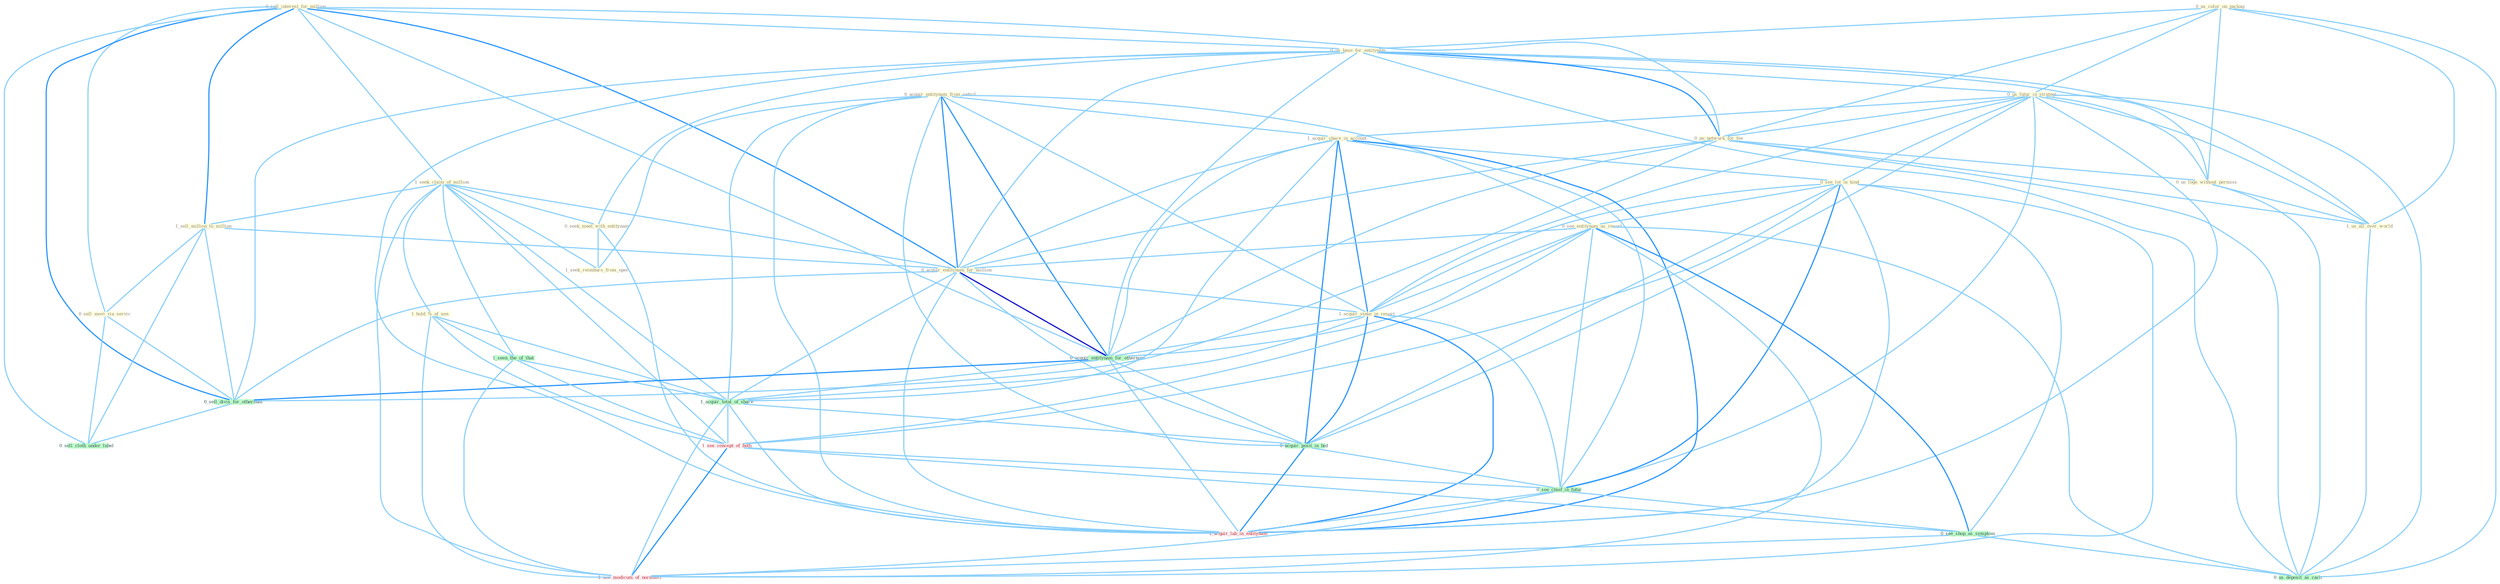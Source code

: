 Graph G{ 
    node
    [shape=polygon,style=filled,width=.5,height=.06,color="#BDFCC9",fixedsize=true,fontsize=4,
    fontcolor="#2f4f4f"];
    {node
    [color="#ffffe0", fontcolor="#8b7d6b"] "0_sell_interest_for_million " "1_seek_claim_of_million " "0_acquir_entitynam_from_vehicl " "0_us_color_on_packag " "0_us_base_for_entitynam " "0_us_futur_in_strategi " "1_hold_%_of_yen " "1_acquir_share_in_account " "0_us_network_for_fee " "0_us_logo_without_permiss " "0_see_lot_in_kind " "0_see_entitynam_as_resort " "1_sell_million_to_million " "1_us_all_over_world " "0_acquir_entitynam_for_million " "0_seek_meet_with_entitynam " "1_acquir_stake_in_resort " "1_seek_reimburs_from_oper " "0_sell_movi_via_servic "}
{node [color="#fff0f5", fontcolor="#b22222"] "1_see_concept_of_both " "1_acquir_lab_in_entitynam " "1_see_modicum_of_normalci "}
edge [color="#B0E2FF"];

	"0_sell_interest_for_million " -- "1_seek_claim_of_million " [w="1", color="#87cefa" ];
	"0_sell_interest_for_million " -- "0_us_base_for_entitynam " [w="1", color="#87cefa" ];
	"0_sell_interest_for_million " -- "0_us_network_for_fee " [w="1", color="#87cefa" ];
	"0_sell_interest_for_million " -- "1_sell_million_to_million " [w="2", color="#1e90ff" , len=0.8];
	"0_sell_interest_for_million " -- "0_acquir_entitynam_for_million " [w="2", color="#1e90ff" , len=0.8];
	"0_sell_interest_for_million " -- "0_sell_movi_via_servic " [w="1", color="#87cefa" ];
	"0_sell_interest_for_million " -- "0_acquir_entitynam_for_othernum " [w="1", color="#87cefa" ];
	"0_sell_interest_for_million " -- "0_sell_divis_for_othernum " [w="2", color="#1e90ff" , len=0.8];
	"0_sell_interest_for_million " -- "0_sell_cloth_under_label " [w="1", color="#87cefa" ];
	"1_seek_claim_of_million " -- "1_hold_%_of_yen " [w="1", color="#87cefa" ];
	"1_seek_claim_of_million " -- "1_sell_million_to_million " [w="1", color="#87cefa" ];
	"1_seek_claim_of_million " -- "0_acquir_entitynam_for_million " [w="1", color="#87cefa" ];
	"1_seek_claim_of_million " -- "0_seek_meet_with_entitynam " [w="1", color="#87cefa" ];
	"1_seek_claim_of_million " -- "1_seek_reimburs_from_oper " [w="1", color="#87cefa" ];
	"1_seek_claim_of_million " -- "1_seen_the_of_that " [w="1", color="#87cefa" ];
	"1_seek_claim_of_million " -- "1_acquir_total_of_share " [w="1", color="#87cefa" ];
	"1_seek_claim_of_million " -- "1_see_concept_of_both " [w="1", color="#87cefa" ];
	"1_seek_claim_of_million " -- "1_see_modicum_of_normalci " [w="1", color="#87cefa" ];
	"0_acquir_entitynam_from_vehicl " -- "1_acquir_share_in_account " [w="1", color="#87cefa" ];
	"0_acquir_entitynam_from_vehicl " -- "0_see_entitynam_as_resort " [w="1", color="#87cefa" ];
	"0_acquir_entitynam_from_vehicl " -- "0_acquir_entitynam_for_million " [w="2", color="#1e90ff" , len=0.8];
	"0_acquir_entitynam_from_vehicl " -- "1_acquir_stake_in_resort " [w="1", color="#87cefa" ];
	"0_acquir_entitynam_from_vehicl " -- "1_seek_reimburs_from_oper " [w="1", color="#87cefa" ];
	"0_acquir_entitynam_from_vehicl " -- "0_acquir_entitynam_for_othernum " [w="2", color="#1e90ff" , len=0.8];
	"0_acquir_entitynam_from_vehicl " -- "1_acquir_total_of_share " [w="1", color="#87cefa" ];
	"0_acquir_entitynam_from_vehicl " -- "0_acquir_posit_in_bid " [w="1", color="#87cefa" ];
	"0_acquir_entitynam_from_vehicl " -- "1_acquir_lab_in_entitynam " [w="1", color="#87cefa" ];
	"0_us_color_on_packag " -- "0_us_base_for_entitynam " [w="1", color="#87cefa" ];
	"0_us_color_on_packag " -- "0_us_futur_in_strategi " [w="1", color="#87cefa" ];
	"0_us_color_on_packag " -- "0_us_network_for_fee " [w="1", color="#87cefa" ];
	"0_us_color_on_packag " -- "0_us_logo_without_permiss " [w="1", color="#87cefa" ];
	"0_us_color_on_packag " -- "1_us_all_over_world " [w="1", color="#87cefa" ];
	"0_us_color_on_packag " -- "0_us_deposit_as_cach " [w="1", color="#87cefa" ];
	"0_us_base_for_entitynam " -- "0_us_futur_in_strategi " [w="1", color="#87cefa" ];
	"0_us_base_for_entitynam " -- "0_us_network_for_fee " [w="2", color="#1e90ff" , len=0.8];
	"0_us_base_for_entitynam " -- "0_us_logo_without_permiss " [w="1", color="#87cefa" ];
	"0_us_base_for_entitynam " -- "1_us_all_over_world " [w="1", color="#87cefa" ];
	"0_us_base_for_entitynam " -- "0_acquir_entitynam_for_million " [w="1", color="#87cefa" ];
	"0_us_base_for_entitynam " -- "0_seek_meet_with_entitynam " [w="1", color="#87cefa" ];
	"0_us_base_for_entitynam " -- "0_acquir_entitynam_for_othernum " [w="1", color="#87cefa" ];
	"0_us_base_for_entitynam " -- "0_sell_divis_for_othernum " [w="1", color="#87cefa" ];
	"0_us_base_for_entitynam " -- "1_acquir_lab_in_entitynam " [w="1", color="#87cefa" ];
	"0_us_base_for_entitynam " -- "0_us_deposit_as_cach " [w="1", color="#87cefa" ];
	"0_us_futur_in_strategi " -- "1_acquir_share_in_account " [w="1", color="#87cefa" ];
	"0_us_futur_in_strategi " -- "0_us_network_for_fee " [w="1", color="#87cefa" ];
	"0_us_futur_in_strategi " -- "0_us_logo_without_permiss " [w="1", color="#87cefa" ];
	"0_us_futur_in_strategi " -- "0_see_lot_in_kind " [w="1", color="#87cefa" ];
	"0_us_futur_in_strategi " -- "1_us_all_over_world " [w="1", color="#87cefa" ];
	"0_us_futur_in_strategi " -- "1_acquir_stake_in_resort " [w="1", color="#87cefa" ];
	"0_us_futur_in_strategi " -- "0_acquir_posit_in_bid " [w="1", color="#87cefa" ];
	"0_us_futur_in_strategi " -- "0_see_chief_in_futur " [w="1", color="#87cefa" ];
	"0_us_futur_in_strategi " -- "1_acquir_lab_in_entitynam " [w="1", color="#87cefa" ];
	"0_us_futur_in_strategi " -- "0_us_deposit_as_cach " [w="1", color="#87cefa" ];
	"1_hold_%_of_yen " -- "1_seen_the_of_that " [w="1", color="#87cefa" ];
	"1_hold_%_of_yen " -- "1_acquir_total_of_share " [w="1", color="#87cefa" ];
	"1_hold_%_of_yen " -- "1_see_concept_of_both " [w="1", color="#87cefa" ];
	"1_hold_%_of_yen " -- "1_see_modicum_of_normalci " [w="1", color="#87cefa" ];
	"1_acquir_share_in_account " -- "0_see_lot_in_kind " [w="1", color="#87cefa" ];
	"1_acquir_share_in_account " -- "0_acquir_entitynam_for_million " [w="1", color="#87cefa" ];
	"1_acquir_share_in_account " -- "1_acquir_stake_in_resort " [w="2", color="#1e90ff" , len=0.8];
	"1_acquir_share_in_account " -- "0_acquir_entitynam_for_othernum " [w="1", color="#87cefa" ];
	"1_acquir_share_in_account " -- "1_acquir_total_of_share " [w="1", color="#87cefa" ];
	"1_acquir_share_in_account " -- "0_acquir_posit_in_bid " [w="2", color="#1e90ff" , len=0.8];
	"1_acquir_share_in_account " -- "0_see_chief_in_futur " [w="1", color="#87cefa" ];
	"1_acquir_share_in_account " -- "1_acquir_lab_in_entitynam " [w="2", color="#1e90ff" , len=0.8];
	"0_us_network_for_fee " -- "0_us_logo_without_permiss " [w="1", color="#87cefa" ];
	"0_us_network_for_fee " -- "1_us_all_over_world " [w="1", color="#87cefa" ];
	"0_us_network_for_fee " -- "0_acquir_entitynam_for_million " [w="1", color="#87cefa" ];
	"0_us_network_for_fee " -- "0_acquir_entitynam_for_othernum " [w="1", color="#87cefa" ];
	"0_us_network_for_fee " -- "0_sell_divis_for_othernum " [w="1", color="#87cefa" ];
	"0_us_network_for_fee " -- "0_us_deposit_as_cach " [w="1", color="#87cefa" ];
	"0_us_logo_without_permiss " -- "1_us_all_over_world " [w="1", color="#87cefa" ];
	"0_us_logo_without_permiss " -- "0_us_deposit_as_cach " [w="1", color="#87cefa" ];
	"0_see_lot_in_kind " -- "0_see_entitynam_as_resort " [w="1", color="#87cefa" ];
	"0_see_lot_in_kind " -- "1_acquir_stake_in_resort " [w="1", color="#87cefa" ];
	"0_see_lot_in_kind " -- "0_acquir_posit_in_bid " [w="1", color="#87cefa" ];
	"0_see_lot_in_kind " -- "1_see_concept_of_both " [w="1", color="#87cefa" ];
	"0_see_lot_in_kind " -- "0_see_chief_in_futur " [w="2", color="#1e90ff" , len=0.8];
	"0_see_lot_in_kind " -- "0_see_shop_as_symptom " [w="1", color="#87cefa" ];
	"0_see_lot_in_kind " -- "1_acquir_lab_in_entitynam " [w="1", color="#87cefa" ];
	"0_see_lot_in_kind " -- "1_see_modicum_of_normalci " [w="1", color="#87cefa" ];
	"0_see_entitynam_as_resort " -- "0_acquir_entitynam_for_million " [w="1", color="#87cefa" ];
	"0_see_entitynam_as_resort " -- "1_acquir_stake_in_resort " [w="1", color="#87cefa" ];
	"0_see_entitynam_as_resort " -- "0_acquir_entitynam_for_othernum " [w="1", color="#87cefa" ];
	"0_see_entitynam_as_resort " -- "1_see_concept_of_both " [w="1", color="#87cefa" ];
	"0_see_entitynam_as_resort " -- "0_see_chief_in_futur " [w="1", color="#87cefa" ];
	"0_see_entitynam_as_resort " -- "0_see_shop_as_symptom " [w="2", color="#1e90ff" , len=0.8];
	"0_see_entitynam_as_resort " -- "0_us_deposit_as_cach " [w="1", color="#87cefa" ];
	"0_see_entitynam_as_resort " -- "1_see_modicum_of_normalci " [w="1", color="#87cefa" ];
	"1_sell_million_to_million " -- "0_acquir_entitynam_for_million " [w="1", color="#87cefa" ];
	"1_sell_million_to_million " -- "0_sell_movi_via_servic " [w="1", color="#87cefa" ];
	"1_sell_million_to_million " -- "0_sell_divis_for_othernum " [w="1", color="#87cefa" ];
	"1_sell_million_to_million " -- "0_sell_cloth_under_label " [w="1", color="#87cefa" ];
	"1_us_all_over_world " -- "0_us_deposit_as_cach " [w="1", color="#87cefa" ];
	"0_acquir_entitynam_for_million " -- "1_acquir_stake_in_resort " [w="1", color="#87cefa" ];
	"0_acquir_entitynam_for_million " -- "0_acquir_entitynam_for_othernum " [w="3", color="#0000cd" , len=0.6];
	"0_acquir_entitynam_for_million " -- "0_sell_divis_for_othernum " [w="1", color="#87cefa" ];
	"0_acquir_entitynam_for_million " -- "1_acquir_total_of_share " [w="1", color="#87cefa" ];
	"0_acquir_entitynam_for_million " -- "0_acquir_posit_in_bid " [w="1", color="#87cefa" ];
	"0_acquir_entitynam_for_million " -- "1_acquir_lab_in_entitynam " [w="1", color="#87cefa" ];
	"0_seek_meet_with_entitynam " -- "1_seek_reimburs_from_oper " [w="1", color="#87cefa" ];
	"0_seek_meet_with_entitynam " -- "1_acquir_lab_in_entitynam " [w="1", color="#87cefa" ];
	"1_acquir_stake_in_resort " -- "0_acquir_entitynam_for_othernum " [w="1", color="#87cefa" ];
	"1_acquir_stake_in_resort " -- "1_acquir_total_of_share " [w="1", color="#87cefa" ];
	"1_acquir_stake_in_resort " -- "0_acquir_posit_in_bid " [w="2", color="#1e90ff" , len=0.8];
	"1_acquir_stake_in_resort " -- "0_see_chief_in_futur " [w="1", color="#87cefa" ];
	"1_acquir_stake_in_resort " -- "1_acquir_lab_in_entitynam " [w="2", color="#1e90ff" , len=0.8];
	"0_sell_movi_via_servic " -- "0_sell_divis_for_othernum " [w="1", color="#87cefa" ];
	"0_sell_movi_via_servic " -- "0_sell_cloth_under_label " [w="1", color="#87cefa" ];
	"0_acquir_entitynam_for_othernum " -- "0_sell_divis_for_othernum " [w="2", color="#1e90ff" , len=0.8];
	"0_acquir_entitynam_for_othernum " -- "1_acquir_total_of_share " [w="1", color="#87cefa" ];
	"0_acquir_entitynam_for_othernum " -- "0_acquir_posit_in_bid " [w="1", color="#87cefa" ];
	"0_acquir_entitynam_for_othernum " -- "1_acquir_lab_in_entitynam " [w="1", color="#87cefa" ];
	"1_seen_the_of_that " -- "1_acquir_total_of_share " [w="1", color="#87cefa" ];
	"1_seen_the_of_that " -- "1_see_concept_of_both " [w="1", color="#87cefa" ];
	"1_seen_the_of_that " -- "1_see_modicum_of_normalci " [w="1", color="#87cefa" ];
	"0_sell_divis_for_othernum " -- "0_sell_cloth_under_label " [w="1", color="#87cefa" ];
	"1_acquir_total_of_share " -- "0_acquir_posit_in_bid " [w="1", color="#87cefa" ];
	"1_acquir_total_of_share " -- "1_see_concept_of_both " [w="1", color="#87cefa" ];
	"1_acquir_total_of_share " -- "1_acquir_lab_in_entitynam " [w="1", color="#87cefa" ];
	"1_acquir_total_of_share " -- "1_see_modicum_of_normalci " [w="1", color="#87cefa" ];
	"0_acquir_posit_in_bid " -- "0_see_chief_in_futur " [w="1", color="#87cefa" ];
	"0_acquir_posit_in_bid " -- "1_acquir_lab_in_entitynam " [w="2", color="#1e90ff" , len=0.8];
	"1_see_concept_of_both " -- "0_see_chief_in_futur " [w="1", color="#87cefa" ];
	"1_see_concept_of_both " -- "0_see_shop_as_symptom " [w="1", color="#87cefa" ];
	"1_see_concept_of_both " -- "1_see_modicum_of_normalci " [w="2", color="#1e90ff" , len=0.8];
	"0_see_chief_in_futur " -- "0_see_shop_as_symptom " [w="1", color="#87cefa" ];
	"0_see_chief_in_futur " -- "1_acquir_lab_in_entitynam " [w="1", color="#87cefa" ];
	"0_see_chief_in_futur " -- "1_see_modicum_of_normalci " [w="1", color="#87cefa" ];
	"0_see_shop_as_symptom " -- "0_us_deposit_as_cach " [w="1", color="#87cefa" ];
	"0_see_shop_as_symptom " -- "1_see_modicum_of_normalci " [w="1", color="#87cefa" ];
}